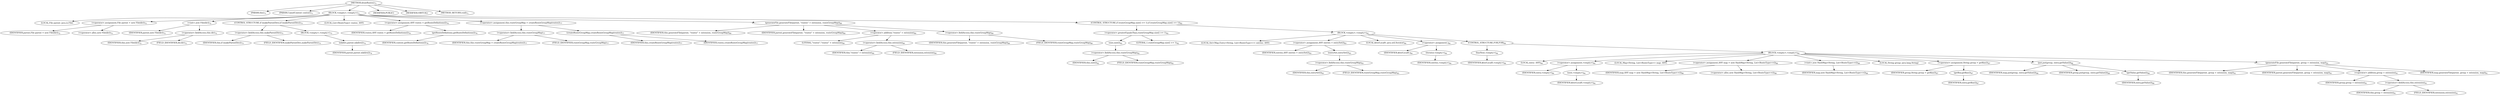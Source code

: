 digraph "drawRoutes" {  
"124" [label = <(METHOD,drawRoutes)<SUB>71</SUB>> ]
"11" [label = <(PARAM,this)<SUB>71</SUB>> ]
"125" [label = <(PARAM,CamelContext context)<SUB>71</SUB>> ]
"126" [label = <(BLOCK,&lt;empty&gt;,&lt;empty&gt;)<SUB>71</SUB>> ]
"9" [label = <(LOCAL,File parent: java.io.File)> ]
"127" [label = <(&lt;operator&gt;.assignment,File parent = new File(dir))<SUB>72</SUB>> ]
"128" [label = <(IDENTIFIER,parent,File parent = new File(dir))<SUB>72</SUB>> ]
"129" [label = <(&lt;operator&gt;.alloc,new File(dir))<SUB>72</SUB>> ]
"130" [label = <(&lt;init&gt;,new File(dir))<SUB>72</SUB>> ]
"8" [label = <(IDENTIFIER,parent,new File(dir))<SUB>72</SUB>> ]
"131" [label = <(&lt;operator&gt;.fieldAccess,this.dir)<SUB>72</SUB>> ]
"132" [label = <(IDENTIFIER,this,new File(dir))<SUB>72</SUB>> ]
"133" [label = <(FIELD_IDENTIFIER,dir,dir)<SUB>72</SUB>> ]
"134" [label = <(CONTROL_STRUCTURE,if (makeParentDirs),if (makeParentDirs))<SUB>73</SUB>> ]
"135" [label = <(&lt;operator&gt;.fieldAccess,this.makeParentDirs)<SUB>73</SUB>> ]
"136" [label = <(IDENTIFIER,this,if (makeParentDirs))<SUB>73</SUB>> ]
"137" [label = <(FIELD_IDENTIFIER,makeParentDirs,makeParentDirs)<SUB>73</SUB>> ]
"138" [label = <(BLOCK,&lt;empty&gt;,&lt;empty&gt;)<SUB>73</SUB>> ]
"139" [label = <(mkdirs,parent.mkdirs())<SUB>74</SUB>> ]
"140" [label = <(IDENTIFIER,parent,parent.mkdirs())<SUB>74</SUB>> ]
"141" [label = <(LOCAL,List&lt;RouteType&gt; routes: ANY)> ]
"142" [label = <(&lt;operator&gt;.assignment,ANY routes = getRouteDefinitions())<SUB>76</SUB>> ]
"143" [label = <(IDENTIFIER,routes,ANY routes = getRouteDefinitions())<SUB>76</SUB>> ]
"144" [label = <(getRouteDefinitions,getRouteDefinitions())<SUB>76</SUB>> ]
"145" [label = <(IDENTIFIER,context,getRouteDefinitions())<SUB>76</SUB>> ]
"146" [label = <(&lt;operator&gt;.assignment,this.routeGroupMap = createRouteGroupMap(routes))<SUB>77</SUB>> ]
"147" [label = <(&lt;operator&gt;.fieldAccess,this.routeGroupMap)<SUB>77</SUB>> ]
"148" [label = <(IDENTIFIER,this,this.routeGroupMap = createRouteGroupMap(routes))<SUB>77</SUB>> ]
"149" [label = <(FIELD_IDENTIFIER,routeGroupMap,routeGroupMap)<SUB>77</SUB>> ]
"150" [label = <(createRouteGroupMap,createRouteGroupMap(routes))<SUB>77</SUB>> ]
"10" [label = <(IDENTIFIER,this,createRouteGroupMap(routes))<SUB>77</SUB>> ]
"151" [label = <(IDENTIFIER,routes,createRouteGroupMap(routes))<SUB>77</SUB>> ]
"152" [label = <(generateFile,generateFile(parent, &quot;routes&quot; + extension, routeGroupMap))<SUB>80</SUB>> ]
"12" [label = <(IDENTIFIER,this,generateFile(parent, &quot;routes&quot; + extension, routeGroupMap))<SUB>80</SUB>> ]
"153" [label = <(IDENTIFIER,parent,generateFile(parent, &quot;routes&quot; + extension, routeGroupMap))<SUB>80</SUB>> ]
"154" [label = <(&lt;operator&gt;.addition,&quot;routes&quot; + extension)<SUB>80</SUB>> ]
"155" [label = <(LITERAL,&quot;routes&quot;,&quot;routes&quot; + extension)<SUB>80</SUB>> ]
"156" [label = <(&lt;operator&gt;.fieldAccess,this.extension)<SUB>80</SUB>> ]
"157" [label = <(IDENTIFIER,this,&quot;routes&quot; + extension)<SUB>80</SUB>> ]
"158" [label = <(FIELD_IDENTIFIER,extension,extension)<SUB>80</SUB>> ]
"159" [label = <(&lt;operator&gt;.fieldAccess,this.routeGroupMap)<SUB>80</SUB>> ]
"160" [label = <(IDENTIFIER,this,generateFile(parent, &quot;routes&quot; + extension, routeGroupMap))<SUB>80</SUB>> ]
"161" [label = <(FIELD_IDENTIFIER,routeGroupMap,routeGroupMap)<SUB>80</SUB>> ]
"162" [label = <(CONTROL_STRUCTURE,if (routeGroupMap.size() &gt;= 1),if (routeGroupMap.size() &gt;= 1))<SUB>82</SUB>> ]
"163" [label = <(&lt;operator&gt;.greaterEqualsThan,routeGroupMap.size() &gt;= 1)<SUB>82</SUB>> ]
"164" [label = <(size,size())<SUB>82</SUB>> ]
"165" [label = <(&lt;operator&gt;.fieldAccess,this.routeGroupMap)<SUB>82</SUB>> ]
"166" [label = <(IDENTIFIER,this,size())<SUB>82</SUB>> ]
"167" [label = <(FIELD_IDENTIFIER,routeGroupMap,routeGroupMap)<SUB>82</SUB>> ]
"168" [label = <(LITERAL,1,routeGroupMap.size() &gt;= 1)<SUB>82</SUB>> ]
"169" [label = <(BLOCK,&lt;empty&gt;,&lt;empty&gt;)<SUB>82</SUB>> ]
"170" [label = <(LOCAL,Set&lt;Map.Entry&lt;String, List&lt;RouteType&gt;&gt;&gt; entries: ANY)> ]
"171" [label = <(&lt;operator&gt;.assignment,ANY entries = entrySet())<SUB>83</SUB>> ]
"172" [label = <(IDENTIFIER,entries,ANY entries = entrySet())<SUB>83</SUB>> ]
"173" [label = <(entrySet,entrySet())<SUB>83</SUB>> ]
"174" [label = <(&lt;operator&gt;.fieldAccess,this.routeGroupMap)<SUB>83</SUB>> ]
"175" [label = <(IDENTIFIER,this,entrySet())<SUB>83</SUB>> ]
"176" [label = <(FIELD_IDENTIFIER,routeGroupMap,routeGroupMap)<SUB>83</SUB>> ]
"177" [label = <(LOCAL,$iterLocal0: java.util.Iterator)<SUB>84</SUB>> ]
"178" [label = <(&lt;operator&gt;.assignment,)<SUB>84</SUB>> ]
"179" [label = <(IDENTIFIER,$iterLocal0,)<SUB>84</SUB>> ]
"180" [label = <(iterator,&lt;empty&gt;)<SUB>84</SUB>> ]
"181" [label = <(IDENTIFIER,entries,&lt;empty&gt;)<SUB>84</SUB>> ]
"182" [label = <(CONTROL_STRUCTURE,FOR,FOR)<SUB>84</SUB>> ]
"183" [label = <(hasNext,&lt;empty&gt;)<SUB>84</SUB>> ]
"184" [label = <(IDENTIFIER,$iterLocal0,&lt;empty&gt;)<SUB>84</SUB>> ]
"185" [label = <(BLOCK,&lt;empty&gt;,&lt;empty&gt;)<SUB>84</SUB>> ]
"186" [label = <(LOCAL,entry: ANY)<SUB>84</SUB>> ]
"187" [label = <(&lt;operator&gt;.assignment,&lt;empty&gt;)<SUB>84</SUB>> ]
"188" [label = <(IDENTIFIER,entry,&lt;empty&gt;)<SUB>84</SUB>> ]
"189" [label = <(next,&lt;empty&gt;)<SUB>84</SUB>> ]
"190" [label = <(IDENTIFIER,$iterLocal0,&lt;empty&gt;)<SUB>84</SUB>> ]
"14" [label = <(LOCAL,Map&lt;String, List&lt;RouteType&gt;&gt; map: ANY)> ]
"191" [label = <(&lt;operator&gt;.assignment,ANY map = new HashMap&lt;String, List&lt;RouteType&gt;&gt;())<SUB>86</SUB>> ]
"192" [label = <(IDENTIFIER,map,ANY map = new HashMap&lt;String, List&lt;RouteType&gt;&gt;())<SUB>86</SUB>> ]
"193" [label = <(&lt;operator&gt;.alloc,new HashMap&lt;String, List&lt;RouteType&gt;&gt;())<SUB>86</SUB>> ]
"194" [label = <(&lt;init&gt;,new HashMap&lt;String, List&lt;RouteType&gt;&gt;())<SUB>86</SUB>> ]
"13" [label = <(IDENTIFIER,map,new HashMap&lt;String, List&lt;RouteType&gt;&gt;())<SUB>86</SUB>> ]
"195" [label = <(LOCAL,String group: java.lang.String)> ]
"196" [label = <(&lt;operator&gt;.assignment,String group = getKey())<SUB>87</SUB>> ]
"197" [label = <(IDENTIFIER,group,String group = getKey())<SUB>87</SUB>> ]
"198" [label = <(getKey,getKey())<SUB>87</SUB>> ]
"199" [label = <(IDENTIFIER,entry,getKey())<SUB>87</SUB>> ]
"200" [label = <(put,put(group, entry.getValue()))<SUB>88</SUB>> ]
"201" [label = <(IDENTIFIER,map,put(group, entry.getValue()))<SUB>88</SUB>> ]
"202" [label = <(IDENTIFIER,group,put(group, entry.getValue()))<SUB>88</SUB>> ]
"203" [label = <(getValue,getValue())<SUB>88</SUB>> ]
"204" [label = <(IDENTIFIER,entry,getValue())<SUB>88</SUB>> ]
"205" [label = <(generateFile,generateFile(parent, group + extension, map))<SUB>91</SUB>> ]
"15" [label = <(IDENTIFIER,this,generateFile(parent, group + extension, map))<SUB>91</SUB>> ]
"206" [label = <(IDENTIFIER,parent,generateFile(parent, group + extension, map))<SUB>91</SUB>> ]
"207" [label = <(&lt;operator&gt;.addition,group + extension)<SUB>91</SUB>> ]
"208" [label = <(IDENTIFIER,group,group + extension)<SUB>91</SUB>> ]
"209" [label = <(&lt;operator&gt;.fieldAccess,this.extension)<SUB>91</SUB>> ]
"210" [label = <(IDENTIFIER,this,group + extension)<SUB>91</SUB>> ]
"211" [label = <(FIELD_IDENTIFIER,extension,extension)<SUB>91</SUB>> ]
"212" [label = <(IDENTIFIER,map,generateFile(parent, group + extension, map))<SUB>91</SUB>> ]
"213" [label = <(MODIFIER,PUBLIC)> ]
"214" [label = <(MODIFIER,VIRTUAL)> ]
"215" [label = <(METHOD_RETURN,void)<SUB>71</SUB>> ]
  "124" -> "11" 
  "124" -> "125" 
  "124" -> "126" 
  "124" -> "213" 
  "124" -> "214" 
  "124" -> "215" 
  "126" -> "9" 
  "126" -> "127" 
  "126" -> "130" 
  "126" -> "134" 
  "126" -> "141" 
  "126" -> "142" 
  "126" -> "146" 
  "126" -> "152" 
  "126" -> "162" 
  "127" -> "128" 
  "127" -> "129" 
  "130" -> "8" 
  "130" -> "131" 
  "131" -> "132" 
  "131" -> "133" 
  "134" -> "135" 
  "134" -> "138" 
  "135" -> "136" 
  "135" -> "137" 
  "138" -> "139" 
  "139" -> "140" 
  "142" -> "143" 
  "142" -> "144" 
  "144" -> "145" 
  "146" -> "147" 
  "146" -> "150" 
  "147" -> "148" 
  "147" -> "149" 
  "150" -> "10" 
  "150" -> "151" 
  "152" -> "12" 
  "152" -> "153" 
  "152" -> "154" 
  "152" -> "159" 
  "154" -> "155" 
  "154" -> "156" 
  "156" -> "157" 
  "156" -> "158" 
  "159" -> "160" 
  "159" -> "161" 
  "162" -> "163" 
  "162" -> "169" 
  "163" -> "164" 
  "163" -> "168" 
  "164" -> "165" 
  "165" -> "166" 
  "165" -> "167" 
  "169" -> "170" 
  "169" -> "171" 
  "169" -> "177" 
  "169" -> "178" 
  "169" -> "182" 
  "171" -> "172" 
  "171" -> "173" 
  "173" -> "174" 
  "174" -> "175" 
  "174" -> "176" 
  "178" -> "179" 
  "178" -> "180" 
  "180" -> "181" 
  "182" -> "183" 
  "182" -> "185" 
  "183" -> "184" 
  "185" -> "186" 
  "185" -> "187" 
  "185" -> "14" 
  "185" -> "191" 
  "185" -> "194" 
  "185" -> "195" 
  "185" -> "196" 
  "185" -> "200" 
  "185" -> "205" 
  "187" -> "188" 
  "187" -> "189" 
  "189" -> "190" 
  "191" -> "192" 
  "191" -> "193" 
  "194" -> "13" 
  "196" -> "197" 
  "196" -> "198" 
  "198" -> "199" 
  "200" -> "201" 
  "200" -> "202" 
  "200" -> "203" 
  "203" -> "204" 
  "205" -> "15" 
  "205" -> "206" 
  "205" -> "207" 
  "205" -> "212" 
  "207" -> "208" 
  "207" -> "209" 
  "209" -> "210" 
  "209" -> "211" 
}
